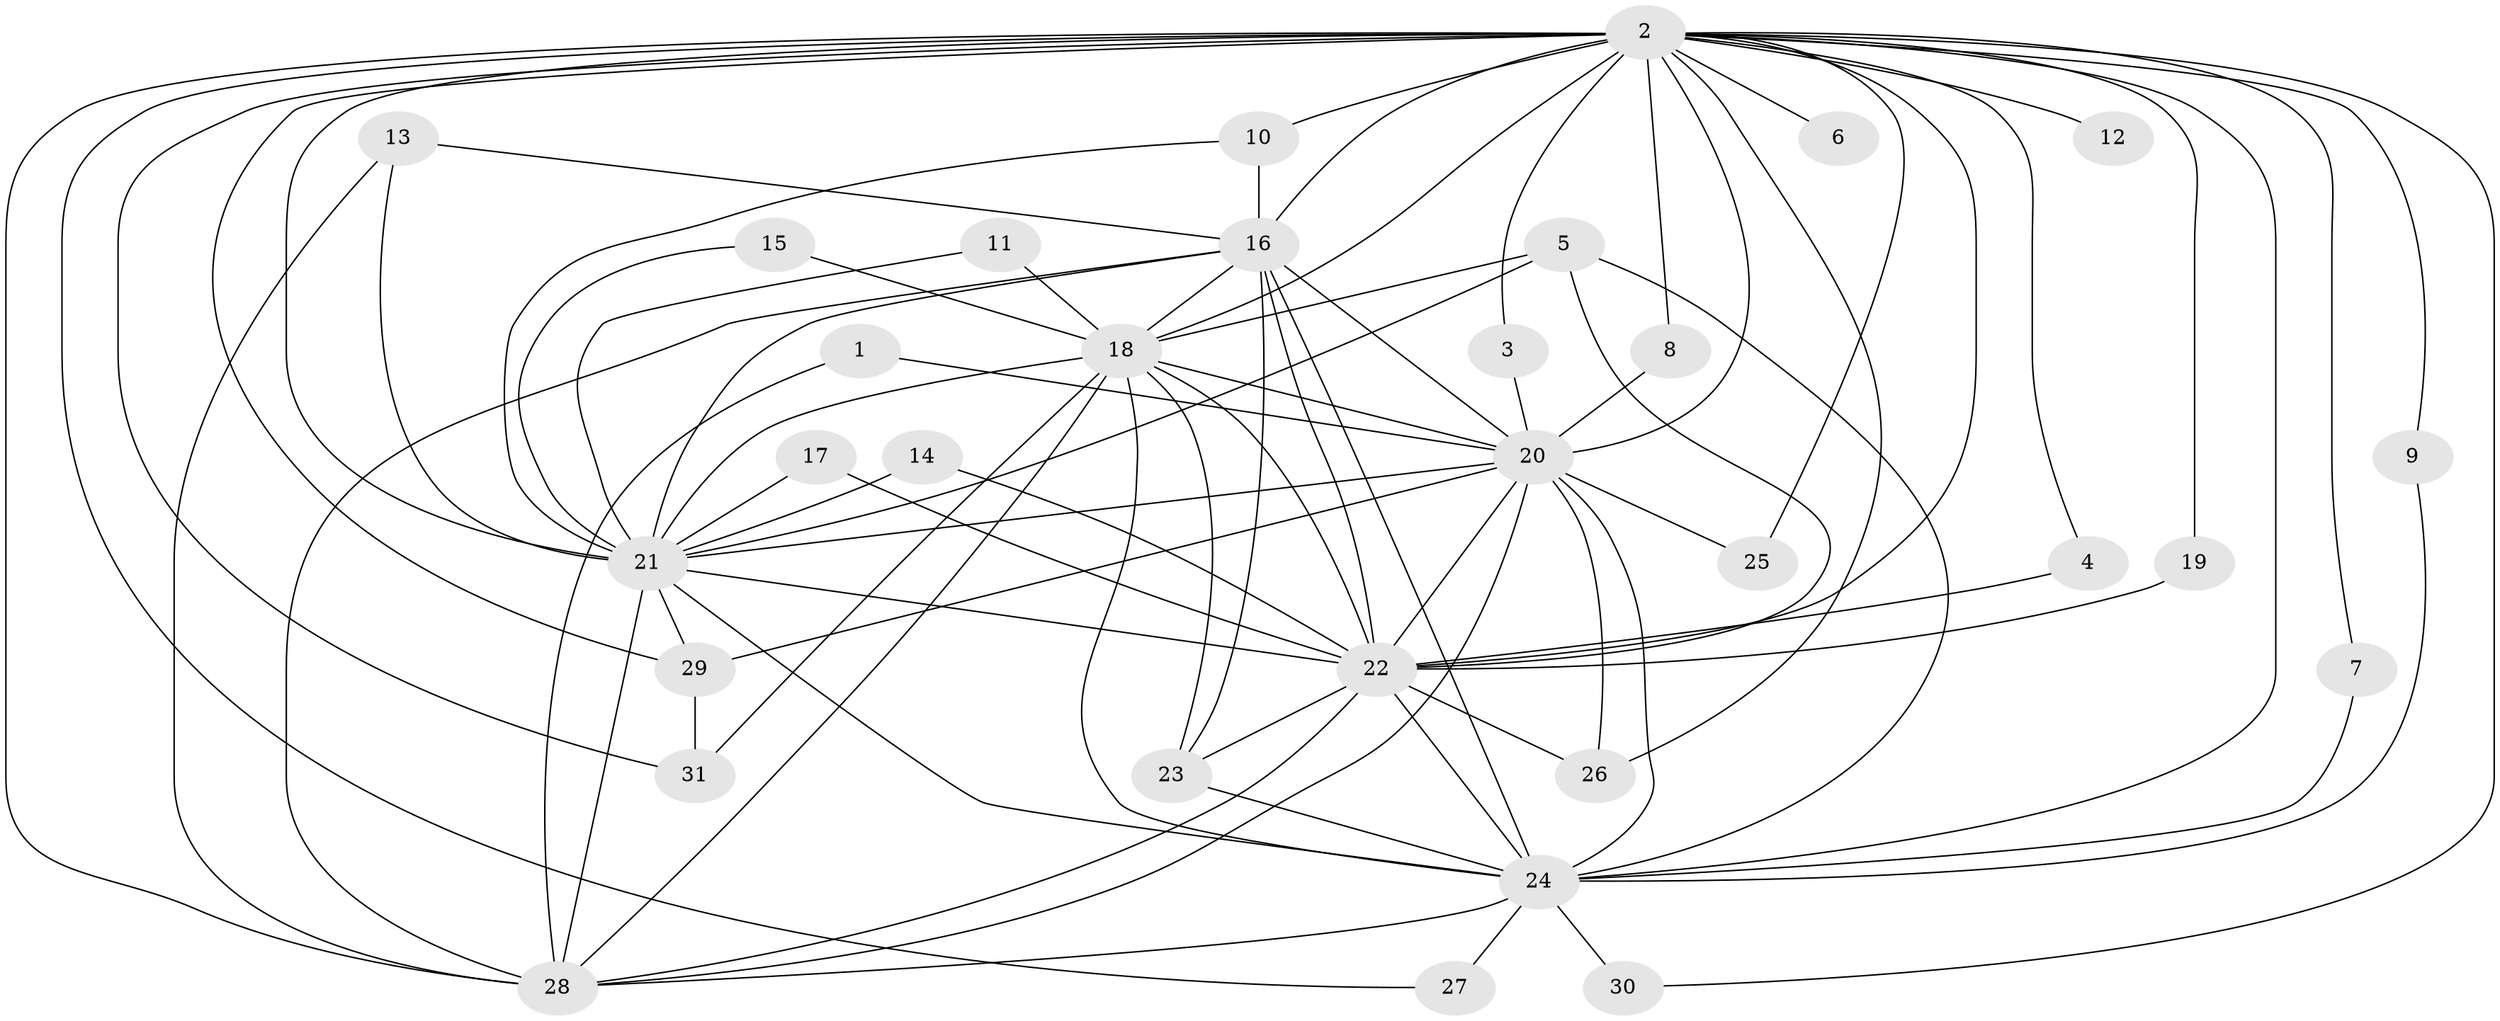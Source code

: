 // original degree distribution, {22: 0.016666666666666666, 20: 0.016666666666666666, 11: 0.016666666666666666, 17: 0.016666666666666666, 13: 0.016666666666666666, 18: 0.05, 21: 0.016666666666666666, 12: 0.016666666666666666, 2: 0.6166666666666667, 4: 0.08333333333333333, 5: 0.016666666666666666, 3: 0.11666666666666667}
// Generated by graph-tools (version 1.1) at 2025/25/03/09/25 03:25:51]
// undirected, 31 vertices, 81 edges
graph export_dot {
graph [start="1"]
  node [color=gray90,style=filled];
  1;
  2;
  3;
  4;
  5;
  6;
  7;
  8;
  9;
  10;
  11;
  12;
  13;
  14;
  15;
  16;
  17;
  18;
  19;
  20;
  21;
  22;
  23;
  24;
  25;
  26;
  27;
  28;
  29;
  30;
  31;
  1 -- 20 [weight=1.0];
  1 -- 28 [weight=1.0];
  2 -- 3 [weight=1.0];
  2 -- 4 [weight=1.0];
  2 -- 6 [weight=2.0];
  2 -- 7 [weight=1.0];
  2 -- 8 [weight=1.0];
  2 -- 9 [weight=1.0];
  2 -- 10 [weight=2.0];
  2 -- 12 [weight=1.0];
  2 -- 16 [weight=2.0];
  2 -- 18 [weight=2.0];
  2 -- 19 [weight=1.0];
  2 -- 20 [weight=2.0];
  2 -- 21 [weight=4.0];
  2 -- 22 [weight=4.0];
  2 -- 24 [weight=3.0];
  2 -- 25 [weight=1.0];
  2 -- 26 [weight=1.0];
  2 -- 27 [weight=1.0];
  2 -- 28 [weight=4.0];
  2 -- 29 [weight=2.0];
  2 -- 30 [weight=1.0];
  2 -- 31 [weight=1.0];
  3 -- 20 [weight=1.0];
  4 -- 22 [weight=1.0];
  5 -- 18 [weight=1.0];
  5 -- 21 [weight=1.0];
  5 -- 22 [weight=1.0];
  5 -- 24 [weight=1.0];
  7 -- 24 [weight=1.0];
  8 -- 20 [weight=1.0];
  9 -- 24 [weight=1.0];
  10 -- 16 [weight=1.0];
  10 -- 21 [weight=2.0];
  11 -- 18 [weight=1.0];
  11 -- 21 [weight=1.0];
  13 -- 16 [weight=1.0];
  13 -- 21 [weight=1.0];
  13 -- 28 [weight=1.0];
  14 -- 21 [weight=1.0];
  14 -- 22 [weight=1.0];
  15 -- 18 [weight=1.0];
  15 -- 21 [weight=1.0];
  16 -- 18 [weight=1.0];
  16 -- 20 [weight=1.0];
  16 -- 21 [weight=1.0];
  16 -- 22 [weight=2.0];
  16 -- 23 [weight=1.0];
  16 -- 24 [weight=1.0];
  16 -- 28 [weight=1.0];
  17 -- 21 [weight=1.0];
  17 -- 22 [weight=1.0];
  18 -- 20 [weight=3.0];
  18 -- 21 [weight=2.0];
  18 -- 22 [weight=2.0];
  18 -- 23 [weight=1.0];
  18 -- 24 [weight=2.0];
  18 -- 28 [weight=1.0];
  18 -- 31 [weight=1.0];
  19 -- 22 [weight=1.0];
  20 -- 21 [weight=1.0];
  20 -- 22 [weight=3.0];
  20 -- 24 [weight=1.0];
  20 -- 25 [weight=1.0];
  20 -- 26 [weight=1.0];
  20 -- 28 [weight=1.0];
  20 -- 29 [weight=1.0];
  21 -- 22 [weight=3.0];
  21 -- 24 [weight=1.0];
  21 -- 28 [weight=1.0];
  21 -- 29 [weight=1.0];
  22 -- 23 [weight=1.0];
  22 -- 24 [weight=2.0];
  22 -- 26 [weight=1.0];
  22 -- 28 [weight=2.0];
  23 -- 24 [weight=1.0];
  24 -- 27 [weight=1.0];
  24 -- 28 [weight=2.0];
  24 -- 30 [weight=1.0];
  29 -- 31 [weight=1.0];
}
